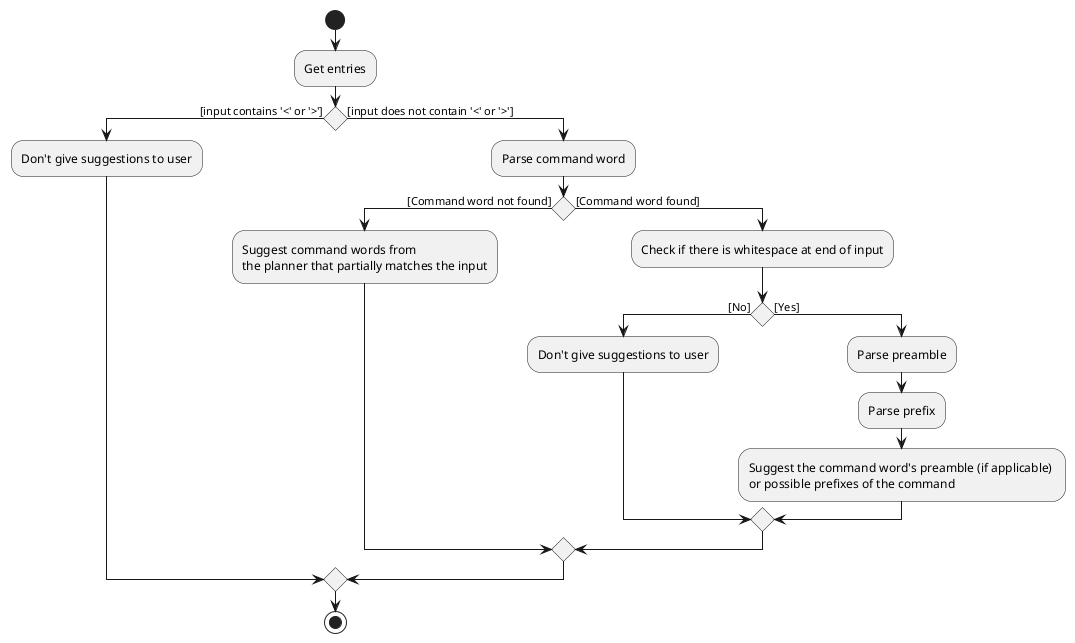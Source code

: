 @startuml
start
:Get entries;
if () then ([input contains '<' or '>'])
    :Don't give suggestions to user;
else ([input does not contain '<' or '>'])
    :Parse command word;
    if () then ([Command word not found])
        :Suggest command words from \nthe planner that partially matches the input;
    else ([Command word found])
        :Check if there is whitespace at end of input;
        if () then ([No])
            :Don't give suggestions to user;
        else ([Yes])
            :Parse preamble;
            :Parse prefix;
            :Suggest the command word's preamble (if applicable) \nor possible prefixes of the command;
        endif
    endif
endif
stop
@enduml
